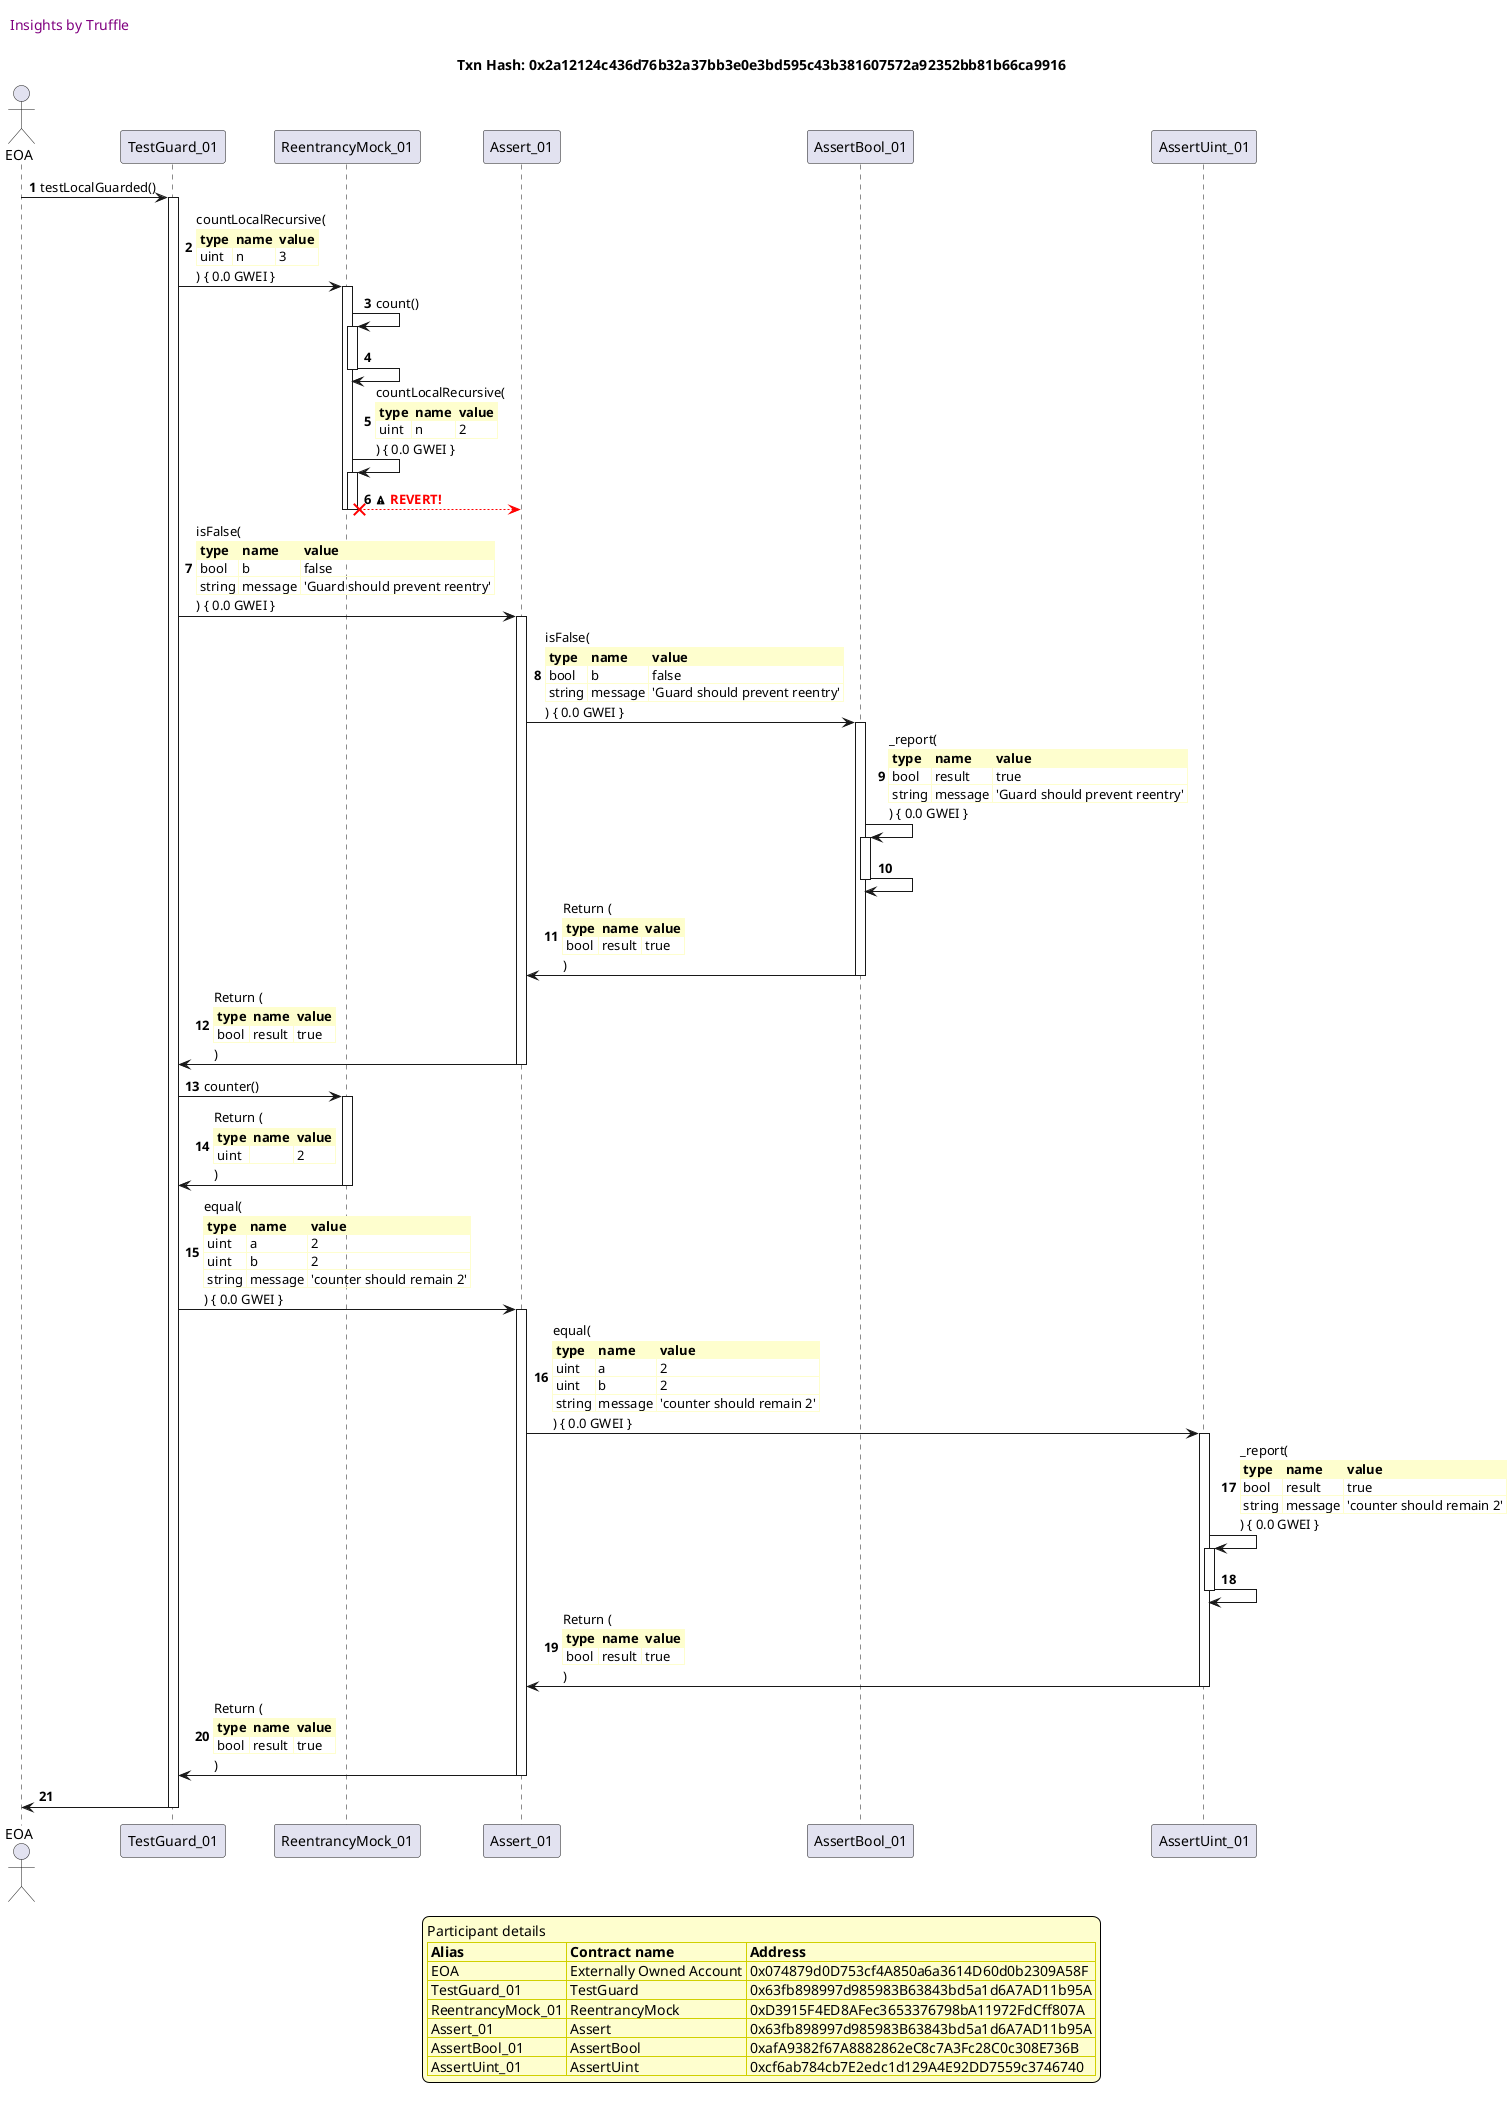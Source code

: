 

@startuml

autonumber
skinparam legendBackgroundColor #FEFECE

<style>
      header {
        HorizontalAlignment left
        FontColor purple
        FontSize 14
        Padding 10
      }
    </style>

header Insights by Truffle

title Txn Hash: 0x2a12124c436d76b32a37bb3e0e3bd595c43b381607572a92352bb81b66ca9916


actor EOA as "EOA"
participant TestGuard_01 as "TestGuard_01"
participant ReentrancyMock_01 as "ReentrancyMock_01"
participant Assert_01 as "Assert_01"
participant AssertBool_01 as "AssertBool_01"
participant AssertUint_01 as "AssertUint_01"

"EOA" -> "TestGuard_01" ++: testLocalGuarded()
"TestGuard_01" -> "ReentrancyMock_01" ++: countLocalRecursive(\n\
<#FEFECE,#FEFECE>|= type |= name |= value |\n\
| uint | n | 3 |\n\
) { 0.0 GWEI }
"ReentrancyMock_01" -> "ReentrancyMock_01" ++: count()
"ReentrancyMock_01" -> "ReentrancyMock_01" --: 
"ReentrancyMock_01" -> "ReentrancyMock_01" ++: countLocalRecursive(\n\
<#FEFECE,#FEFECE>|= type |= name |= value |\n\
| uint | n | 2 |\n\
) { 0.0 GWEI }
"ReentrancyMock_01" x-[#red]-> "Assert_01" --: <&warning> <color #red>**REVERT!**</color>
deactivate "ReentrancyMock_01"
deactivate "ReentrancyMock_01"
"TestGuard_01" -> "Assert_01" ++: isFalse(\n\
<#FEFECE,#FEFECE>|= type |= name |= value |\n\
| bool | b | false |\n\
| string | message | 'Guard should prevent reentry' |\n\
) { 0.0 GWEI }
"Assert_01" -> "AssertBool_01" ++: isFalse(\n\
<#FEFECE,#FEFECE>|= type |= name |= value |\n\
| bool | b | false |\n\
| string | message | 'Guard should prevent reentry' |\n\
) { 0.0 GWEI }
"AssertBool_01" -> "AssertBool_01" ++: _report(\n\
<#FEFECE,#FEFECE>|= type |= name |= value |\n\
| bool | result | true |\n\
| string | message | 'Guard should prevent reentry' |\n\
) { 0.0 GWEI }
"AssertBool_01" -> "AssertBool_01" --: 
"AssertBool_01" -> "Assert_01" --: Return (\n\
<#FEFECE,#FEFECE>|= type |= name |= value |\n\
| bool | result | true |\n\
)
"Assert_01" -> "TestGuard_01" --: Return (\n\
<#FEFECE,#FEFECE>|= type |= name |= value |\n\
| bool | result | true |\n\
)
"TestGuard_01" -> "ReentrancyMock_01" ++: counter()
"ReentrancyMock_01" -> "TestGuard_01" --: Return (\n\
<#FEFECE,#FEFECE>|= type |= name |= value |\n\
| uint |  | 2 |\n\
)
"TestGuard_01" -> "Assert_01" ++: equal(\n\
<#FEFECE,#FEFECE>|= type |= name |= value |\n\
| uint | a | 2 |\n\
| uint | b | 2 |\n\
| string | message | 'counter should remain 2' |\n\
) { 0.0 GWEI }
"Assert_01" -> "AssertUint_01" ++: equal(\n\
<#FEFECE,#FEFECE>|= type |= name |= value |\n\
| uint | a | 2 |\n\
| uint | b | 2 |\n\
| string | message | 'counter should remain 2' |\n\
) { 0.0 GWEI }
"AssertUint_01" -> "AssertUint_01" ++: _report(\n\
<#FEFECE,#FEFECE>|= type |= name |= value |\n\
| bool | result | true |\n\
| string | message | 'counter should remain 2' |\n\
) { 0.0 GWEI }
"AssertUint_01" -> "AssertUint_01" --: 
"AssertUint_01" -> "Assert_01" --: Return (\n\
<#FEFECE,#FEFECE>|= type |= name |= value |\n\
| bool | result | true |\n\
)
"Assert_01" -> "TestGuard_01" --: Return (\n\
<#FEFECE,#FEFECE>|= type |= name |= value |\n\
| bool | result | true |\n\
)
"TestGuard_01" -> "EOA" --: 

legend
Participant details
<#FEFECE,#D0D000>|= Alias |= Contract name |= Address |
<#FEFECE>| EOA | Externally Owned Account | 0x074879d0D753cf4A850a6a3614D60d0b2309A58F |
<#FEFECE>| TestGuard_01 | TestGuard | 0x63fb898997d985983B63843bd5a1d6A7AD11b95A |
<#FEFECE>| ReentrancyMock_01 | ReentrancyMock | 0xD3915F4ED8AFec3653376798bA11972FdCff807A |
<#FEFECE>| Assert_01 | Assert | 0x63fb898997d985983B63843bd5a1d6A7AD11b95A |
<#FEFECE>| AssertBool_01 | AssertBool | 0xafA9382f67A8882862eC8c7A3Fc28C0c308E736B |
<#FEFECE>| AssertUint_01 | AssertUint | 0xcf6ab784cb7E2edc1d129A4E92DD7559c3746740 |
endlegend

@enduml